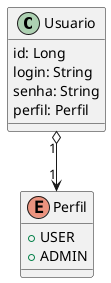@startuml diagrama

class Usuario {
    id: Long
    login: String
    senha: String
    perfil: Perfil
}


enum Perfil {
    + USER
    + ADMIN
}

Usuario "1" o--> "1" Perfil


